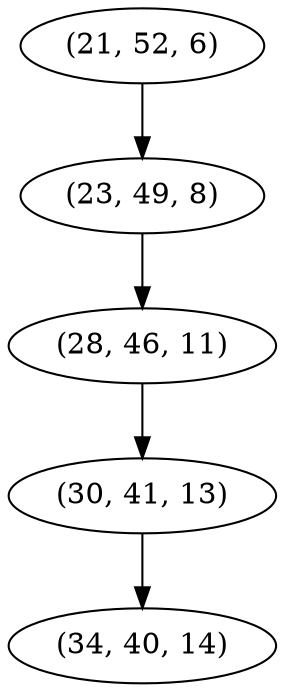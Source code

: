 digraph tree {
    "(21, 52, 6)";
    "(23, 49, 8)";
    "(28, 46, 11)";
    "(30, 41, 13)";
    "(34, 40, 14)";
    "(21, 52, 6)" -> "(23, 49, 8)";
    "(23, 49, 8)" -> "(28, 46, 11)";
    "(28, 46, 11)" -> "(30, 41, 13)";
    "(30, 41, 13)" -> "(34, 40, 14)";
}
